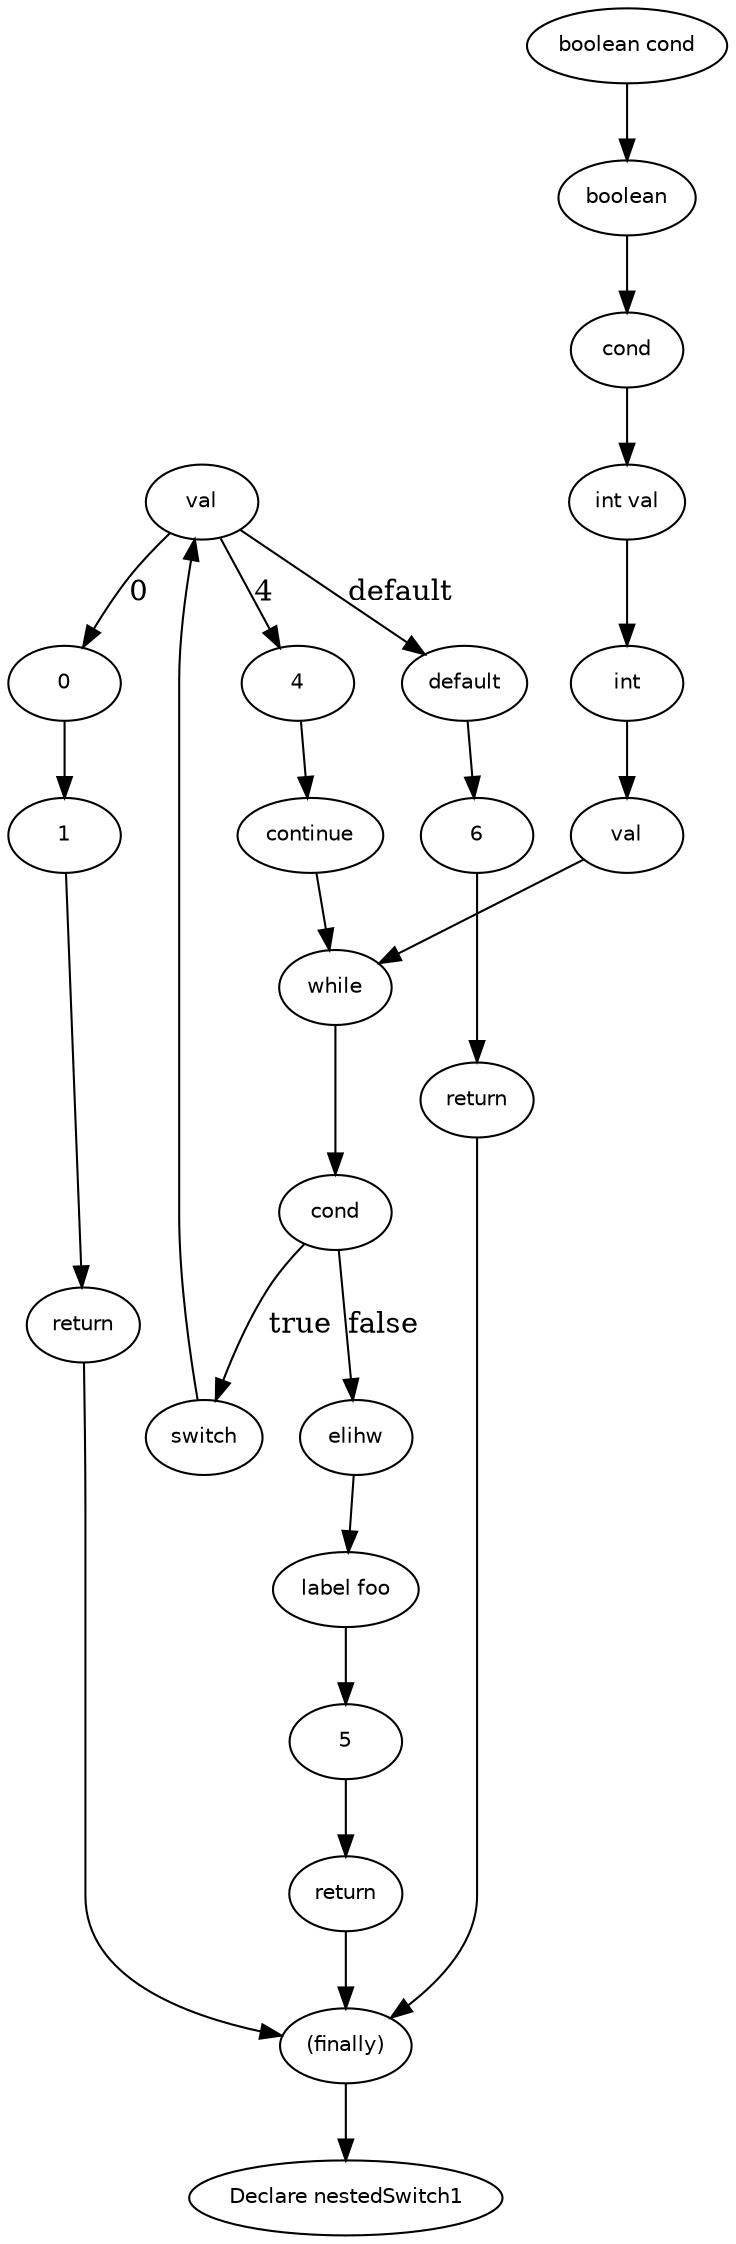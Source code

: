 digraph nestedSwitch1 {
  31 [
    label = 5,
    fontname = Helvetica,
    fontsize = 10
  ];
  30 [
    label = return,
    fontname = Helvetica,
    fontsize = 10
  ];
  18 [
    label = val,
    fontname = Helvetica,
    fontsize = 10
  ];
  17 [
    label = switch,
    fontname = Helvetica,
    fontsize = 10
  ];
  12 [
    label = cond,
    fontname = Helvetica,
    fontsize = 10
  ];
  11 [
    label = elihw,
    fontname = Helvetica,
    fontsize = 10
  ];
  10 [
    label = while,
    fontname = Helvetica,
    fontsize = 10
  ];
  29 [
    label = 6,
    fontname = Helvetica,
    fontsize = 10
  ];
  8 [
    label = "label foo",
    fontname = Helvetica,
    fontsize = 10
  ];
  28 [
    label = return,
    fontname = Helvetica,
    fontsize = 10
  ];
  7 [
    label = val,
    fontname = Helvetica,
    fontsize = 10
  ];
  6 [
    label = int,
    fontname = Helvetica,
    fontsize = 10
  ];
  27 [
    label = default,
    fontname = Helvetica,
    fontsize = 10
  ];
  5 [
    label = "int val",
    fontname = Helvetica,
    fontsize = 10
  ];
  25 [
    label = continue,
    fontname = Helvetica,
    fontsize = 10
  ];
  4 [
    label = cond,
    fontname = Helvetica,
    fontsize = 10
  ];
  24 [
    label = 4,
    fontname = Helvetica,
    fontsize = 10
  ];
  3 [
    label = boolean,
    fontname = Helvetica,
    fontsize = 10
  ];
  2 [
    label = "boolean cond",
    fontname = Helvetica,
    fontsize = 10
  ];
  22 [
    label = 1,
    fontname = Helvetica,
    fontsize = 10
  ];
  1 [
    label = "(finally)",
    fontname = Helvetica,
    fontsize = 10
  ];
  21 [
    label = return,
    fontname = Helvetica,
    fontsize = 10
  ];
  0 [
    label = "Declare nestedSwitch1",
    fontname = Helvetica,
    fontsize = 10
  ];
  20 [
    label = 0,
    fontname = Helvetica,
    fontsize = 10
  ];
  25 -> 10 [
    label = ""
  ];
  10 -> 12 [
    label = ""
  ];
  27 -> 29 [
    label = ""
  ];
  1 -> 0 [
    label = ""
  ];
  24 -> 25 [
    label = ""
  ];
  18 -> 27 [
    label = default
  ];
  7 -> 10 [
    label = ""
  ];
  20 -> 22 [
    label = ""
  ];
  11 -> 8 [
    label = ""
  ];
  18 -> 20 [
    label = 0
  ];
  12 -> 11 [
    label = false
  ];
  17 -> 18 [
    label = ""
  ];
  28 -> 1 [
    label = ""
  ];
  12 -> 17 [
    label = true
  ];
  29 -> 28 [
    label = ""
  ];
  3 -> 4 [
    label = ""
  ];
  2 -> 3 [
    label = ""
  ];
  18 -> 24 [
    label = 4
  ];
  30 -> 1 [
    label = ""
  ];
  21 -> 1 [
    label = ""
  ];
  31 -> 30 [
    label = ""
  ];
  8 -> 31 [
    label = ""
  ];
  22 -> 21 [
    label = ""
  ];
  6 -> 7 [
    label = ""
  ];
  5 -> 6 [
    label = ""
  ];
  4 -> 5 [
    label = ""
  ];
}
